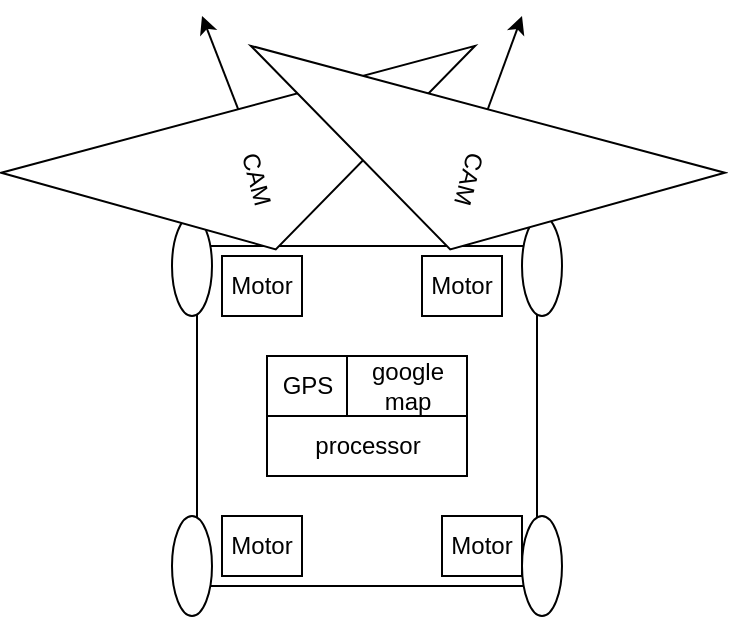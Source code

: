 <mxfile>
    <diagram id="GcnttdceZtBONtuD7_l8" name="Robot_Architecture">
        <mxGraphModel dx="1531" dy="487" grid="1" gridSize="10" guides="1" tooltips="1" connect="1" arrows="1" fold="1" page="1" pageScale="1" pageWidth="850" pageHeight="1100" math="0" shadow="0">
            <root>
                <mxCell id="0"/>
                <mxCell id="1" parent="0"/>
                <mxCell id="30" value="" style="whiteSpace=wrap;html=1;aspect=fixed;rounded=0;strokeColor=rgb(0, 0, 0);fontFamily=Helvetica;fontSize=12;fontColor=rgb(0, 0, 0);fillColor=rgb(255, 255, 255);" parent="1" vertex="1">
                    <mxGeometry x="-652.5" y="545" width="170" height="170" as="geometry"/>
                </mxCell>
                <mxCell id="32" value="" style="ellipse;whiteSpace=wrap;html=1;rounded=0;strokeColor=rgb(0, 0, 0);fontFamily=Helvetica;fontSize=12;fontColor=rgb(0, 0, 0);fillColor=rgb(255, 255, 255);rotation=-90;" parent="1" vertex="1">
                    <mxGeometry x="-505" y="545" width="50" height="20" as="geometry"/>
                </mxCell>
                <mxCell id="33" value="" style="ellipse;whiteSpace=wrap;html=1;rounded=0;strokeColor=rgb(0, 0, 0);fontFamily=Helvetica;fontSize=12;fontColor=rgb(0, 0, 0);fillColor=rgb(255, 255, 255);rotation=-90;" parent="1" vertex="1">
                    <mxGeometry x="-505" y="695" width="50" height="20" as="geometry"/>
                </mxCell>
                <mxCell id="34" value="" style="ellipse;whiteSpace=wrap;html=1;rounded=0;strokeColor=rgb(0, 0, 0);fontFamily=Helvetica;fontSize=12;fontColor=rgb(0, 0, 0);fillColor=rgb(255, 255, 255);rotation=-90;" parent="1" vertex="1">
                    <mxGeometry x="-680" y="695" width="50" height="20" as="geometry"/>
                </mxCell>
                <mxCell id="35" value="" style="ellipse;whiteSpace=wrap;html=1;rounded=0;strokeColor=rgb(0, 0, 0);fontFamily=Helvetica;fontSize=12;fontColor=rgb(0, 0, 0);fillColor=rgb(255, 255, 255);rotation=-90;" parent="1" vertex="1">
                    <mxGeometry x="-680" y="545" width="50" height="20" as="geometry"/>
                </mxCell>
                <mxCell id="t5e897vq1LeWbET_P8qy-188" style="edgeStyle=none;html=1;exitX=0;exitY=0.5;exitDx=0;exitDy=0;" parent="1" source="94" edge="1">
                    <mxGeometry relative="1" as="geometry">
                        <mxPoint x="-650" y="430.0" as="targetPoint"/>
                    </mxGeometry>
                </mxCell>
                <mxCell id="94" value="CAM" style="triangle;whiteSpace=wrap;html=1;rounded=0;strokeColor=rgb(0, 0, 0);fontFamily=Helvetica;fontSize=12;fontColor=rgb(0, 0, 0);fillColor=rgb(255, 255, 255);rotation=75;" parent="1" vertex="1">
                    <mxGeometry x="-658.75" y="389" width="72.5" height="245.31" as="geometry"/>
                </mxCell>
                <mxCell id="t5e897vq1LeWbET_P8qy-189" style="edgeStyle=none;html=1;exitX=0;exitY=0.5;exitDx=0;exitDy=0;" parent="1" source="28" edge="1">
                    <mxGeometry relative="1" as="geometry">
                        <mxPoint x="-490" y="430.0" as="targetPoint"/>
                    </mxGeometry>
                </mxCell>
                <mxCell id="28" value="CAM" style="triangle;whiteSpace=wrap;html=1;rounded=0;strokeColor=rgb(0, 0, 0);fontFamily=Helvetica;fontSize=12;fontColor=rgb(0, 0, 0);fillColor=rgb(255, 255, 255);rotation=105;" parent="1" vertex="1">
                    <mxGeometry x="-552.75" y="389" width="72.5" height="245.31" as="geometry"/>
                </mxCell>
                <mxCell id="t5e897vq1LeWbET_P8qy-181" value="GPS" style="rounded=0;whiteSpace=wrap;html=1;" parent="1" vertex="1">
                    <mxGeometry x="-617.5" y="600" width="40" height="30" as="geometry"/>
                </mxCell>
                <mxCell id="t5e897vq1LeWbET_P8qy-182" value="google map" style="rounded=0;whiteSpace=wrap;html=1;" parent="1" vertex="1">
                    <mxGeometry x="-577.5" y="600" width="60" height="30" as="geometry"/>
                </mxCell>
                <mxCell id="t5e897vq1LeWbET_P8qy-183" value="processor" style="rounded=0;whiteSpace=wrap;html=1;" parent="1" vertex="1">
                    <mxGeometry x="-617.5" y="630" width="100" height="30" as="geometry"/>
                </mxCell>
                <mxCell id="t5e897vq1LeWbET_P8qy-184" value="Motor" style="rounded=0;whiteSpace=wrap;html=1;" parent="1" vertex="1">
                    <mxGeometry x="-640" y="550" width="40" height="30" as="geometry"/>
                </mxCell>
                <mxCell id="t5e897vq1LeWbET_P8qy-185" value="Motor" style="rounded=0;whiteSpace=wrap;html=1;" parent="1" vertex="1">
                    <mxGeometry x="-540" y="550" width="40" height="30" as="geometry"/>
                </mxCell>
                <mxCell id="t5e897vq1LeWbET_P8qy-186" value="Motor" style="rounded=0;whiteSpace=wrap;html=1;" parent="1" vertex="1">
                    <mxGeometry x="-530" y="680" width="40" height="30" as="geometry"/>
                </mxCell>
                <mxCell id="t5e897vq1LeWbET_P8qy-187" value="Motor" style="rounded=0;whiteSpace=wrap;html=1;" parent="1" vertex="1">
                    <mxGeometry x="-640" y="680" width="40" height="30" as="geometry"/>
                </mxCell>
            </root>
        </mxGraphModel>
    </diagram>
    <diagram id="ns_G3y_VGr6E6YVyW7qt" name="Model_Architecture">
        <mxGraphModel dx="1531" dy="1587" grid="1" gridSize="10" guides="1" tooltips="1" connect="1" arrows="1" fold="1" page="1" pageScale="1" pageWidth="850" pageHeight="1100" math="0" shadow="0">
            <root>
                <mxCell id="0"/>
                <mxCell id="1" parent="0"/>
                <mxCell id="x9uyUGvjUb8i2pOHG1XZ-1" value="&lt;font style=&quot;font-size: 21px;&quot;&gt;Partie GPU&lt;/font&gt;" style="rounded=0;whiteSpace=wrap;html=1;dashed=1;dashPattern=12 12;fontFamily=Helvetica;fontSize=12;fillColor=#fad9d5;strokeColor=#ae4132;verticalAlign=bottom;" parent="1" vertex="1">
                    <mxGeometry x="20" y="-520" width="700" height="340" as="geometry"/>
                </mxCell>
                <mxCell id="x9uyUGvjUb8i2pOHG1XZ-2" value="" style="rounded=0;whiteSpace=wrap;html=1;fillColor=#fff2cc;strokeColor=#d6b656;" parent="1" vertex="1">
                    <mxGeometry x="130" y="-510" width="150" height="320" as="geometry"/>
                </mxCell>
                <mxCell id="x9uyUGvjUb8i2pOHG1XZ-3" value="" style="rounded=0;whiteSpace=wrap;html=1;strokeColor=#36393d;fontFamily=Helvetica;fontSize=17;fillColor=#ffff88;fillStyle=auto;" parent="1" vertex="1">
                    <mxGeometry x="150" y="-338.75" width="110" height="103.75" as="geometry"/>
                </mxCell>
                <mxCell id="x9uyUGvjUb8i2pOHG1XZ-4" value="" style="edgeStyle=none;html=1;entryX=0;entryY=0.5;entryDx=0;entryDy=0;" parent="1" source="x9uyUGvjUb8i2pOHG1XZ-5" target="x9uyUGvjUb8i2pOHG1XZ-11" edge="1">
                    <mxGeometry relative="1" as="geometry"/>
                </mxCell>
                <mxCell id="x9uyUGvjUb8i2pOHG1XZ-5" value="CAM 1" style="rounded=0;whiteSpace=wrap;html=1;fillColor=#fad7ac;strokeColor=#b46504;" parent="1" vertex="1">
                    <mxGeometry x="-60" y="-458.75" width="60" height="30" as="geometry"/>
                </mxCell>
                <mxCell id="x9uyUGvjUb8i2pOHG1XZ-6" value="" style="edgeStyle=none;html=1;entryX=0;entryY=0.5;entryDx=0;entryDy=0;" parent="1" source="x9uyUGvjUb8i2pOHG1XZ-7" target="x9uyUGvjUb8i2pOHG1XZ-9" edge="1">
                    <mxGeometry relative="1" as="geometry"/>
                </mxCell>
                <mxCell id="x9uyUGvjUb8i2pOHG1XZ-7" value="CAM 2" style="rounded=0;whiteSpace=wrap;html=1;fillColor=#fad7ac;strokeColor=#b46504;" parent="1" vertex="1">
                    <mxGeometry x="-60" y="-303.75" width="60" height="30" as="geometry"/>
                </mxCell>
                <mxCell id="x9uyUGvjUb8i2pOHG1XZ-8" style="edgeStyle=none;html=1;fontFamily=Helvetica;fontSize=12;fontColor=rgb(0, 0, 0);exitX=1;exitY=0.5;exitDx=0;exitDy=0;entryX=0;entryY=0.5;entryDx=0;entryDy=0;" parent="1" source="x9uyUGvjUb8i2pOHG1XZ-9" target="x9uyUGvjUb8i2pOHG1XZ-19" edge="1">
                    <mxGeometry relative="1" as="geometry">
                        <mxPoint x="130" y="-290" as="targetPoint"/>
                    </mxGeometry>
                </mxCell>
                <mxCell id="x9uyUGvjUb8i2pOHG1XZ-9" value="CAM processing" style="rounded=0;whiteSpace=wrap;html=1;fillColor=#fad9d5;strokeColor=#ae4132;" parent="1" vertex="1">
                    <mxGeometry x="35" y="-303.75" width="70" height="30" as="geometry"/>
                </mxCell>
                <mxCell id="x9uyUGvjUb8i2pOHG1XZ-10" style="edgeStyle=none;html=1;entryX=0;entryY=0.5;entryDx=0;entryDy=0;fontFamily=Helvetica;fontSize=12;fontColor=rgb(0, 0, 0);exitX=1;exitY=0.5;exitDx=0;exitDy=0;" parent="1" source="x9uyUGvjUb8i2pOHG1XZ-11" target="x9uyUGvjUb8i2pOHG1XZ-24" edge="1">
                    <mxGeometry relative="1" as="geometry">
                        <mxPoint x="130" y="-442.5" as="targetPoint"/>
                    </mxGeometry>
                </mxCell>
                <mxCell id="x9uyUGvjUb8i2pOHG1XZ-11" value="CAM processing" style="rounded=0;whiteSpace=wrap;html=1;fillColor=#fad9d5;strokeColor=#ae4132;" parent="1" vertex="1">
                    <mxGeometry x="35" y="-458.75" width="70" height="30" as="geometry"/>
                </mxCell>
                <mxCell id="x9uyUGvjUb8i2pOHG1XZ-12" style="edgeStyle=orthogonalEdgeStyle;html=1;entryX=0;entryY=0.5;entryDx=0;entryDy=0;" parent="1" source="x9uyUGvjUb8i2pOHG1XZ-13" target="x9uyUGvjUb8i2pOHG1XZ-41" edge="1">
                    <mxGeometry relative="1" as="geometry"/>
                </mxCell>
                <mxCell id="x9uyUGvjUb8i2pOHG1XZ-13" value="&lt;font style=&quot;font-size: 17px;&quot;&gt;Transformer&lt;br&gt;Vision&lt;br&gt;&lt;/font&gt;" style="rounded=0;whiteSpace=wrap;html=1;fillColor=#cdeb8b;strokeColor=#36393d;verticalAlign=top;" parent="1" vertex="1">
                    <mxGeometry x="310" y="-490" width="160" height="250" as="geometry"/>
                </mxCell>
                <mxCell id="x9uyUGvjUb8i2pOHG1XZ-14" value="&lt;font style=&quot;font-size: 17px;&quot;&gt;Controler&lt;/font&gt;" style="rounded=0;whiteSpace=wrap;html=1;fillColor=#cce5ff;strokeColor=#36393d;verticalAlign=top;" parent="1" vertex="1">
                    <mxGeometry x="810" y="-675" width="100" height="250" as="geometry"/>
                </mxCell>
                <mxCell id="x9uyUGvjUb8i2pOHG1XZ-15" value="&lt;font style=&quot;font-size: 17px;&quot;&gt;PID&lt;/font&gt;" style="rounded=0;whiteSpace=wrap;html=1;fillColor=#cce5ff;strokeColor=#36393d;" parent="1" vertex="1">
                    <mxGeometry x="810" y="-468.13" width="100" height="43.13" as="geometry"/>
                </mxCell>
                <mxCell id="x9uyUGvjUb8i2pOHG1XZ-16" value="&lt;font style=&quot;font-size: 17px;&quot;&gt;Speed protection&lt;/font&gt;" style="rounded=0;whiteSpace=wrap;html=1;fillColor=#cce5ff;strokeColor=#36393d;" parent="1" vertex="1">
                    <mxGeometry x="810" y="-513.13" width="100" height="45" as="geometry"/>
                </mxCell>
                <mxCell id="x9uyUGvjUb8i2pOHG1XZ-17" value="Classifier" style="rounded=0;whiteSpace=wrap;html=1;strokeColor=#36393d;fontFamily=Helvetica;fontSize=17;fillColor=#ffff88;fillStyle=auto;" parent="1" vertex="1">
                    <mxGeometry x="150" y="-272.5" width="110" height="37.5" as="geometry"/>
                </mxCell>
                <mxCell id="x9uyUGvjUb8i2pOHG1XZ-18" style="edgeStyle=orthogonalEdgeStyle;html=1;exitX=1;exitY=0.5;exitDx=0;exitDy=0;entryX=0;entryY=0.75;entryDx=0;entryDy=0;" parent="1" source="x9uyUGvjUb8i2pOHG1XZ-19" target="x9uyUGvjUb8i2pOHG1XZ-13" edge="1">
                    <mxGeometry relative="1" as="geometry"/>
                </mxCell>
                <mxCell id="x9uyUGvjUb8i2pOHG1XZ-19" value="Depth map" style="rounded=0;whiteSpace=wrap;html=1;strokeColor=#36393d;fontFamily=Helvetica;fontSize=17;fillColor=#ffff88;fillStyle=auto;" parent="1" vertex="1">
                    <mxGeometry x="150" y="-307.5" width="110" height="37.5" as="geometry"/>
                </mxCell>
                <mxCell id="x9uyUGvjUb8i2pOHG1XZ-20" value="segmentation" style="rounded=0;whiteSpace=wrap;html=1;strokeColor=#36393d;fontFamily=Helvetica;fontSize=17;fillColor=#ffff88;fillStyle=auto;" parent="1" vertex="1">
                    <mxGeometry x="150" y="-345" width="110" height="37.5" as="geometry"/>
                </mxCell>
                <mxCell id="x9uyUGvjUb8i2pOHG1XZ-21" value="" style="rounded=0;whiteSpace=wrap;html=1;strokeColor=#36393d;fontFamily=Helvetica;fontSize=17;fillColor=#ffff88;fillStyle=auto;" parent="1" vertex="1">
                    <mxGeometry x="150" y="-493.75" width="110" height="103.75" as="geometry"/>
                </mxCell>
                <mxCell id="x9uyUGvjUb8i2pOHG1XZ-22" value="Classifier" style="rounded=0;whiteSpace=wrap;html=1;strokeColor=#36393d;fontFamily=Helvetica;fontSize=17;fillColor=#ffff88;fillStyle=auto;" parent="1" vertex="1">
                    <mxGeometry x="150" y="-427.5" width="110" height="37.5" as="geometry"/>
                </mxCell>
                <mxCell id="x9uyUGvjUb8i2pOHG1XZ-23" style="edgeStyle=orthogonalEdgeStyle;html=1;exitX=1;exitY=0.5;exitDx=0;exitDy=0;entryX=0;entryY=0.25;entryDx=0;entryDy=0;" parent="1" source="x9uyUGvjUb8i2pOHG1XZ-24" target="x9uyUGvjUb8i2pOHG1XZ-13" edge="1">
                    <mxGeometry relative="1" as="geometry"/>
                </mxCell>
                <mxCell id="x9uyUGvjUb8i2pOHG1XZ-24" value="Depth map" style="rounded=0;whiteSpace=wrap;html=1;strokeColor=#36393d;fontFamily=Helvetica;fontSize=17;fillColor=#ffff88;fillStyle=auto;" parent="1" vertex="1">
                    <mxGeometry x="150" y="-462.5" width="110" height="37.5" as="geometry"/>
                </mxCell>
                <mxCell id="x9uyUGvjUb8i2pOHG1XZ-25" value="segmentation" style="rounded=0;whiteSpace=wrap;html=1;strokeColor=#36393d;fontFamily=Helvetica;fontSize=17;fillColor=#ffff88;fillStyle=auto;" parent="1" vertex="1">
                    <mxGeometry x="150" y="-500" width="110" height="37.5" as="geometry"/>
                </mxCell>
                <mxCell id="x9uyUGvjUb8i2pOHG1XZ-26" style="edgeStyle=orthogonalEdgeStyle;html=1;entryX=0;entryY=0.5;entryDx=0;entryDy=0;" parent="1" source="x9uyUGvjUb8i2pOHG1XZ-41" target="x9uyUGvjUb8i2pOHG1XZ-14" edge="1">
                    <mxGeometry relative="1" as="geometry"/>
                </mxCell>
                <mxCell id="x9uyUGvjUb8i2pOHG1XZ-27" value="" style="edgeStyle=orthogonalEdgeStyle;html=1;" parent="1" source="x9uyUGvjUb8i2pOHG1XZ-28" target="x9uyUGvjUb8i2pOHG1XZ-31" edge="1">
                    <mxGeometry relative="1" as="geometry"/>
                </mxCell>
                <mxCell id="x9uyUGvjUb8i2pOHG1XZ-28" value="GPS" style="rounded=0;whiteSpace=wrap;html=1;fillColor=#fad7ac;strokeColor=#b46504;" parent="1" vertex="1">
                    <mxGeometry x="230" y="-680.13" width="70" height="45" as="geometry"/>
                </mxCell>
                <mxCell id="x9uyUGvjUb8i2pOHG1XZ-29" style="edgeStyle=orthogonalEdgeStyle;html=1;" parent="1" source="x9uyUGvjUb8i2pOHG1XZ-31" edge="1">
                    <mxGeometry relative="1" as="geometry">
                        <mxPoint x="810" y="-610" as="targetPoint"/>
                        <Array as="points">
                            <mxPoint x="750" y="-660"/>
                            <mxPoint x="750" y="-610"/>
                        </Array>
                    </mxGeometry>
                </mxCell>
                <mxCell id="x9uyUGvjUb8i2pOHG1XZ-30" style="edgeStyle=orthogonalEdgeStyle;html=1;entryX=0.25;entryY=0;entryDx=0;entryDy=0;" parent="1" source="x9uyUGvjUb8i2pOHG1XZ-31" target="x9uyUGvjUb8i2pOHG1XZ-41" edge="1">
                    <mxGeometry relative="1" as="geometry">
                        <mxPoint x="580" y="-600" as="targetPoint"/>
                        <Array as="points">
                            <mxPoint x="570" y="-660"/>
                        </Array>
                    </mxGeometry>
                </mxCell>
                <mxCell id="x9uyUGvjUb8i2pOHG1XZ-31" value="&lt;font style=&quot;font-size: 17px;&quot;&gt;processing GPS&lt;/font&gt;" style="rounded=0;whiteSpace=wrap;html=1;fillColor=#cce5ff;strokeColor=#36393d;" parent="1" vertex="1">
                    <mxGeometry x="325" y="-680.13" width="100" height="45" as="geometry"/>
                </mxCell>
                <mxCell id="x9uyUGvjUb8i2pOHG1XZ-32" value="" style="edgeStyle=orthogonalEdgeStyle;html=1;" parent="1" source="x9uyUGvjUb8i2pOHG1XZ-33" target="x9uyUGvjUb8i2pOHG1XZ-36" edge="1">
                    <mxGeometry relative="1" as="geometry"/>
                </mxCell>
                <mxCell id="x9uyUGvjUb8i2pOHG1XZ-33" value="Google map" style="rounded=0;whiteSpace=wrap;html=1;fillColor=#fad7ac;strokeColor=#b46504;" parent="1" vertex="1">
                    <mxGeometry x="230" y="-613" width="70" height="45" as="geometry"/>
                </mxCell>
                <mxCell id="x9uyUGvjUb8i2pOHG1XZ-34" style="edgeStyle=orthogonalEdgeStyle;html=1;exitX=1;exitY=0.5;exitDx=0;exitDy=0;entryX=-0.003;entryY=0.398;entryDx=0;entryDy=0;entryPerimeter=0;" parent="1" source="x9uyUGvjUb8i2pOHG1XZ-36" target="x9uyUGvjUb8i2pOHG1XZ-14" edge="1">
                    <mxGeometry relative="1" as="geometry">
                        <Array as="points">
                            <mxPoint x="425" y="-590"/>
                            <mxPoint x="750" y="-590"/>
                            <mxPoint x="750" y="-576"/>
                        </Array>
                    </mxGeometry>
                </mxCell>
                <mxCell id="x9uyUGvjUb8i2pOHG1XZ-35" style="edgeStyle=orthogonalEdgeStyle;html=1;exitX=1;exitY=0.5;exitDx=0;exitDy=0;entryX=0.75;entryY=0;entryDx=0;entryDy=0;" parent="1" source="x9uyUGvjUb8i2pOHG1XZ-36" target="x9uyUGvjUb8i2pOHG1XZ-41" edge="1">
                    <mxGeometry relative="1" as="geometry">
                        <Array as="points">
                            <mxPoint x="650" y="-591"/>
                        </Array>
                    </mxGeometry>
                </mxCell>
                <mxCell id="x9uyUGvjUb8i2pOHG1XZ-36" value="&lt;span style=&quot;font-size: 17px;&quot;&gt;processing&amp;nbsp;&lt;br&gt;waypoints&lt;br&gt;&lt;/span&gt;" style="rounded=0;whiteSpace=wrap;html=1;fillColor=#cce5ff;strokeColor=#36393d;" parent="1" vertex="1">
                    <mxGeometry x="325" y="-613" width="100" height="45" as="geometry"/>
                </mxCell>
                <mxCell id="x9uyUGvjUb8i2pOHG1XZ-37" value="&lt;font style=&quot;font-size: 17px;&quot;&gt;waypoints manager&lt;/font&gt;" style="rounded=0;whiteSpace=wrap;html=1;fillColor=#cce5ff;strokeColor=#36393d;" parent="1" vertex="1">
                    <mxGeometry x="810" y="-558.13" width="100" height="45" as="geometry"/>
                </mxCell>
                <mxCell id="x9uyUGvjUb8i2pOHG1XZ-38" value="&lt;font style=&quot;font-size: 17px;&quot;&gt;sensor manager&lt;/font&gt;" style="rounded=0;whiteSpace=wrap;html=1;fillColor=#cce5ff;strokeColor=#36393d;" parent="1" vertex="1">
                    <mxGeometry x="810" y="-603.13" width="100" height="45" as="geometry"/>
                </mxCell>
                <mxCell id="x9uyUGvjUb8i2pOHG1XZ-39" value="modèle pré entraîner &lt;br&gt;ou bien CNN" style="text;html=1;align=center;verticalAlign=middle;resizable=0;points=[];autosize=1;strokeColor=none;fillColor=none;" parent="1" vertex="1">
                    <mxGeometry x="140" y="-230" width="130" height="40" as="geometry"/>
                </mxCell>
                <mxCell id="x9uyUGvjUb8i2pOHG1XZ-40" value="" style="group" parent="1" vertex="1" connectable="0">
                    <mxGeometry x="530" y="-490" width="160" height="250" as="geometry"/>
                </mxCell>
                <mxCell id="x9uyUGvjUb8i2pOHG1XZ-41" value="&lt;font style=&quot;font-size: 17px;&quot;&gt;Transformer&lt;br&gt;motion&lt;br&gt;&lt;/font&gt;" style="rounded=0;whiteSpace=wrap;html=1;fillColor=#CDEB8B;strokeColor=#36393d;verticalAlign=top;" parent="x9uyUGvjUb8i2pOHG1XZ-40" vertex="1">
                    <mxGeometry width="160" height="250" as="geometry"/>
                </mxCell>
                <mxCell id="x9uyUGvjUb8i2pOHG1XZ-42" value="&lt;font style=&quot;font-size: 17px;&quot;&gt;waypoints&lt;br&gt;projection&lt;br&gt;&lt;/font&gt;" style="rounded=0;whiteSpace=wrap;html=1;fillColor=#CDEB8B;strokeColor=#36393d;" parent="x9uyUGvjUb8i2pOHG1XZ-40" vertex="1">
                    <mxGeometry x="60" y="70" width="100" height="45" as="geometry"/>
                </mxCell>
                <mxCell id="x9uyUGvjUb8i2pOHG1XZ-43" value="&lt;font style=&quot;font-size: 17px;&quot;&gt;trajectory prediction&lt;/font&gt;" style="rounded=0;whiteSpace=wrap;html=1;fillColor=#CDEB8B;strokeColor=#000000;" parent="x9uyUGvjUb8i2pOHG1XZ-40" vertex="1">
                    <mxGeometry x="60" y="115" width="100" height="45" as="geometry"/>
                </mxCell>
                <mxCell id="x9uyUGvjUb8i2pOHG1XZ-44" value="&lt;font style=&quot;font-size: 17px;&quot;&gt;Warning prediction&lt;/font&gt;" style="rounded=0;whiteSpace=wrap;html=1;fillColor=#CDEB8B;strokeColor=#000000;" parent="x9uyUGvjUb8i2pOHG1XZ-40" vertex="1">
                    <mxGeometry x="60" y="160" width="100" height="45" as="geometry"/>
                </mxCell>
                <mxCell id="x9uyUGvjUb8i2pOHG1XZ-45" value="&lt;span style=&quot;font-size: 17px;&quot;&gt;motor manager&lt;/span&gt;" style="rounded=0;whiteSpace=wrap;html=1;fillColor=#CDEB8B;strokeColor=#000000;" parent="x9uyUGvjUb8i2pOHG1XZ-40" vertex="1">
                    <mxGeometry x="60" y="205" width="100" height="45" as="geometry"/>
                </mxCell>
            </root>
        </mxGraphModel>
    </diagram>
    <diagram id="KaWXyFydNr8YmYXZt74x" name="Test_Model">
        <mxGraphModel dx="1567" dy="1613" grid="1" gridSize="10" guides="1" tooltips="1" connect="1" arrows="1" fold="1" page="1" pageScale="1" pageWidth="850" pageHeight="1100" math="0" shadow="0">
            <root>
                <mxCell id="0"/>
                <mxCell id="1" parent="0"/>
                <mxCell id="BjObMWMa2jBqmc5UA8cn-8" value="" style="group" parent="1" vertex="1" connectable="0">
                    <mxGeometry x="30" y="-120" width="280" height="240" as="geometry"/>
                </mxCell>
                <mxCell id="BjObMWMa2jBqmc5UA8cn-1" value="" style="rounded=0;whiteSpace=wrap;html=1;fillColor=#fff2cc;strokeColor=#d6b656;verticalAlign=top;labelPosition=center;verticalLabelPosition=middle;align=center;labelBackgroundColor=none;labelBorderColor=default;" parent="BjObMWMa2jBqmc5UA8cn-8" vertex="1">
                    <mxGeometry width="280" height="240" as="geometry"/>
                </mxCell>
                <mxCell id="BjObMWMa2jBqmc5UA8cn-2" value="semantic segmentation" style="rounded=0;whiteSpace=wrap;html=1;strokeColor=#36393d;fontFamily=Helvetica;fontSize=17;fillColor=#ffff88;fillStyle=auto;" parent="BjObMWMa2jBqmc5UA8cn-8" vertex="1">
                    <mxGeometry x="100" y="30" width="170" height="40" as="geometry"/>
                </mxCell>
                <mxCell id="BjObMWMa2jBqmc5UA8cn-3" value="Light Traffic (LT)" style="rounded=0;whiteSpace=wrap;html=1;strokeColor=#36393d;fontFamily=Helvetica;fontSize=17;fillColor=#ffff88;fillStyle=auto;" parent="BjObMWMa2jBqmc5UA8cn-8" vertex="1">
                    <mxGeometry x="100" y="70" width="170" height="40" as="geometry"/>
                </mxCell>
                <mxCell id="BjObMWMa2jBqmc5UA8cn-4" value="Lane Following (LF)" style="rounded=0;whiteSpace=wrap;html=1;strokeColor=#36393d;fontFamily=Helvetica;fontSize=17;fillColor=#ffff88;fillStyle=auto;" parent="BjObMWMa2jBqmc5UA8cn-8" vertex="1">
                    <mxGeometry x="100" y="110" width="170" height="40" as="geometry"/>
                </mxCell>
                <mxCell id="BjObMWMa2jBqmc5UA8cn-5" value="BackBone" style="rounded=0;whiteSpace=wrap;html=1;strokeColor=#36393d;fontFamily=Helvetica;fontSize=17;fillColor=#ffff88;fillStyle=auto;" parent="BjObMWMa2jBqmc5UA8cn-8" vertex="1">
                    <mxGeometry x="10" y="30" width="90" height="160" as="geometry"/>
                </mxCell>
                <mxCell id="BjObMWMa2jBqmc5UA8cn-6" value="Depth Map (DM)" style="rounded=0;whiteSpace=wrap;html=1;strokeColor=#36393d;fontFamily=Helvetica;fontSize=17;fillColor=#ffff88;fillStyle=auto;" parent="BjObMWMa2jBqmc5UA8cn-8" vertex="1">
                    <mxGeometry x="100" y="150" width="170" height="40" as="geometry"/>
                </mxCell>
                <mxCell id="BjObMWMa2jBqmc5UA8cn-12" value="" style="edgeStyle=none;html=1;entryX=0;entryY=0.5;entryDx=0;entryDy=0;" parent="1" source="BjObMWMa2jBqmc5UA8cn-9" target="BjObMWMa2jBqmc5UA8cn-1" edge="1">
                    <mxGeometry relative="1" as="geometry"/>
                </mxCell>
                <mxCell id="BjObMWMa2jBqmc5UA8cn-9" value="CAM 1" style="rounded=0;whiteSpace=wrap;html=1;fillColor=#fad7ac;strokeColor=#b46504;" parent="1" vertex="1">
                    <mxGeometry x="-60" y="-15" width="60" height="30" as="geometry"/>
                </mxCell>
                <mxCell id="BjObMWMa2jBqmc5UA8cn-23" style="edgeStyle=none;html=1;entryX=0;entryY=0.5;entryDx=0;entryDy=0;" parent="1" source="BjObMWMa2jBqmc5UA8cn-10" target="BjObMWMa2jBqmc5UA8cn-14" edge="1">
                    <mxGeometry relative="1" as="geometry"/>
                </mxCell>
                <mxCell id="BjObMWMa2jBqmc5UA8cn-10" value="CAM 2" style="rounded=0;whiteSpace=wrap;html=1;fillColor=#fad7ac;strokeColor=#b46504;" parent="1" vertex="1">
                    <mxGeometry x="-60" y="245" width="60" height="30" as="geometry"/>
                </mxCell>
                <mxCell id="BjObMWMa2jBqmc5UA8cn-13" value="" style="group" parent="1" vertex="1" connectable="0">
                    <mxGeometry x="30" y="140" width="280" height="240" as="geometry"/>
                </mxCell>
                <mxCell id="BjObMWMa2jBqmc5UA8cn-14" value="" style="rounded=0;whiteSpace=wrap;html=1;fillColor=#fff2cc;strokeColor=#d6b656;verticalAlign=top;labelPosition=center;verticalLabelPosition=middle;align=center;labelBackgroundColor=none;labelBorderColor=default;" parent="BjObMWMa2jBqmc5UA8cn-13" vertex="1">
                    <mxGeometry width="280" height="240" as="geometry"/>
                </mxCell>
                <mxCell id="BjObMWMa2jBqmc5UA8cn-15" value="semantic segmentation" style="rounded=0;whiteSpace=wrap;html=1;strokeColor=#36393d;fontFamily=Helvetica;fontSize=17;fillColor=#ffff88;fillStyle=auto;" parent="BjObMWMa2jBqmc5UA8cn-13" vertex="1">
                    <mxGeometry x="100" y="30" width="170" height="40" as="geometry"/>
                </mxCell>
                <mxCell id="BjObMWMa2jBqmc5UA8cn-16" value="Light Traffic (LT)" style="rounded=0;whiteSpace=wrap;html=1;strokeColor=#36393d;fontFamily=Helvetica;fontSize=17;fillColor=#ffff88;fillStyle=auto;" parent="BjObMWMa2jBqmc5UA8cn-13" vertex="1">
                    <mxGeometry x="100" y="70" width="170" height="40" as="geometry"/>
                </mxCell>
                <mxCell id="BjObMWMa2jBqmc5UA8cn-17" value="Lane Following (LF)" style="rounded=0;whiteSpace=wrap;html=1;strokeColor=#36393d;fontFamily=Helvetica;fontSize=17;fillColor=#ffff88;fillStyle=auto;" parent="BjObMWMa2jBqmc5UA8cn-13" vertex="1">
                    <mxGeometry x="100" y="110" width="170" height="40" as="geometry"/>
                </mxCell>
                <mxCell id="BjObMWMa2jBqmc5UA8cn-18" value="BackBone" style="rounded=0;whiteSpace=wrap;html=1;strokeColor=#36393d;fontFamily=Helvetica;fontSize=17;fillColor=#ffff88;fillStyle=auto;" parent="BjObMWMa2jBqmc5UA8cn-13" vertex="1">
                    <mxGeometry x="10" y="30" width="90" height="160" as="geometry"/>
                </mxCell>
                <mxCell id="BjObMWMa2jBqmc5UA8cn-19" value="Depth Map (DM)" style="rounded=0;whiteSpace=wrap;html=1;strokeColor=#36393d;fontFamily=Helvetica;fontSize=17;fillColor=#ffff88;fillStyle=auto;" parent="BjObMWMa2jBqmc5UA8cn-13" vertex="1">
                    <mxGeometry x="100" y="150" width="170" height="40" as="geometry"/>
                </mxCell>
                <mxCell id="BjObMWMa2jBqmc5UA8cn-26" style="edgeStyle=orthogonalEdgeStyle;html=1;" parent="1" source="BjObMWMa2jBqmc5UA8cn-14" target="BjObMWMa2jBqmc5UA8cn-24" edge="1">
                    <mxGeometry relative="1" as="geometry"/>
                </mxCell>
                <mxCell id="BjObMWMa2jBqmc5UA8cn-27" style="edgeStyle=orthogonalEdgeStyle;html=1;" parent="1" source="BjObMWMa2jBqmc5UA8cn-1" target="BjObMWMa2jBqmc5UA8cn-24" edge="1">
                    <mxGeometry relative="1" as="geometry"/>
                </mxCell>
                <mxCell id="yCmhx5LWNrxXfUOXqkNI-2" value="" style="group" vertex="1" connectable="0" parent="1">
                    <mxGeometry x="380" y="-70" width="270.58" height="450" as="geometry"/>
                </mxCell>
                <mxCell id="BjObMWMa2jBqmc5UA8cn-24" value="&lt;font style=&quot;font-size: 17px;&quot;&gt;BEV&lt;/font&gt;&lt;div&gt;&lt;font style=&quot;font-size: 17px;&quot;&gt;Transformer&lt;/font&gt;&lt;/div&gt;" style="rounded=0;whiteSpace=wrap;html=1;fillColor=#cdeb8b;strokeColor=#36393d;verticalAlign=top;align=center;horizontal=1;labelPosition=center;verticalLabelPosition=middle;" parent="yCmhx5LWNrxXfUOXqkNI-2" vertex="1">
                    <mxGeometry width="230" height="450" as="geometry"/>
                </mxCell>
                <mxCell id="5AXYrN-dyKt6_CP7AJjm-2" value="&lt;span style=&quot;font-size: 15px;&quot;&gt;BEV occupancy&lt;/span&gt;&lt;div&gt;&lt;span style=&quot;font-size: 15px;&quot;&gt;(&lt;/span&gt;&lt;span style=&quot;color: rgb(63, 63, 63); font-size: 15px; background-color: transparent;&quot;&gt;highter:&amp;nbsp;&lt;/span&gt;&lt;span style=&quot;font-size: 15px; background-color: transparent;&quot;&gt;0-20 cm)&amp;nbsp;&lt;/span&gt;&lt;/div&gt;" style="rounded=0;whiteSpace=wrap;html=1;fillColor=#fff2cc;strokeColor=#d6b656;verticalAlign=middle;labelPosition=center;verticalLabelPosition=middle;align=center;labelBackgroundColor=none;labelBorderColor=none;" parent="yCmhx5LWNrxXfUOXqkNI-2" vertex="1">
                    <mxGeometry y="70" width="135.29" height="65.3" as="geometry"/>
                </mxCell>
                <mxCell id="5AXYrN-dyKt6_CP7AJjm-8" value="&lt;span style=&quot;font-size: 15px;&quot;&gt;BEV traffic light&lt;br&gt;&lt;/span&gt;" style="rounded=0;whiteSpace=wrap;html=1;fillColor=#fff2cc;strokeColor=#d6b656;verticalAlign=middle;labelPosition=center;verticalLabelPosition=middle;align=center;labelBackgroundColor=none;labelBorderColor=none;" parent="yCmhx5LWNrxXfUOXqkNI-2" vertex="1">
                    <mxGeometry y="135.3" width="135.29" height="64.7" as="geometry"/>
                </mxCell>
                <mxCell id="yCmhx5LWNrxXfUOXqkNI-1" value="&lt;div&gt;&lt;span style=&quot;font-size: 15px;&quot;&gt;(Optional)&lt;/span&gt;&lt;/div&gt;&lt;span style=&quot;font-size: 15px;&quot;&gt;state traffic light panel&lt;br&gt;(stop, wait etc)&lt;/span&gt;" style="rounded=0;whiteSpace=wrap;html=1;fillColor=#fff2cc;strokeColor=#d6b656;verticalAlign=middle;labelPosition=center;verticalLabelPosition=middle;align=center;labelBackgroundColor=none;labelBorderColor=none;" vertex="1" parent="yCmhx5LWNrxXfUOXqkNI-2">
                    <mxGeometry y="200" width="230" height="82.95" as="geometry"/>
                </mxCell>
                <mxCell id="yCmhx5LWNrxXfUOXqkNI-17" value="&lt;div&gt;&lt;span style=&quot;font-size: 15px; background-color: transparent;&quot;&gt;Fusion&lt;br&gt;BEV 2D&lt;br&gt;traffic lights&amp;nbsp;&lt;/span&gt;&lt;/div&gt;" style="rounded=0;whiteSpace=wrap;html=1;fillColor=#fff2cc;strokeColor=#d6b656;verticalAlign=middle;labelPosition=center;verticalLabelPosition=middle;align=center;labelBackgroundColor=none;labelBorderColor=none;" vertex="1" parent="yCmhx5LWNrxXfUOXqkNI-2">
                    <mxGeometry x="135.29" y="70" width="94.71" height="130" as="geometry"/>
                </mxCell>
                <mxCell id="yCmhx5LWNrxXfUOXqkNI-8" value="&lt;span style=&quot;font-size: 17px;&quot;&gt;Waypoints&lt;/span&gt;&lt;div&gt;&lt;span style=&quot;font-size: 17px;&quot;&gt;prediction&lt;/span&gt;&lt;/div&gt;" style="rounded=0;whiteSpace=wrap;html=1;fillColor=#cce5ff;strokeColor=#36393d;verticalAlign=middle;" vertex="1" parent="1">
                    <mxGeometry x="660" width="130" height="61.55" as="geometry"/>
                </mxCell>
                <mxCell id="yCmhx5LWNrxXfUOXqkNI-9" style="edgeStyle=orthogonalEdgeStyle;html=1;entryX=0;entryY=0.5;entryDx=0;entryDy=0;strokeColor=none;" edge="1" parent="1" source="5AXYrN-dyKt6_CP7AJjm-2" target="yCmhx5LWNrxXfUOXqkNI-8">
                    <mxGeometry relative="1" as="geometry"/>
                </mxCell>
                <mxCell id="yCmhx5LWNrxXfUOXqkNI-11" value="&lt;span style=&quot;font-size: 17px;&quot;&gt;Traffic manager&lt;/span&gt;" style="rounded=0;whiteSpace=wrap;html=1;fillColor=#cce5ff;strokeColor=#36393d;verticalAlign=middle;" vertex="1" parent="1">
                    <mxGeometry x="660" y="61.55" width="130" height="68.45" as="geometry"/>
                </mxCell>
                <mxCell id="yCmhx5LWNrxXfUOXqkNI-13" value="&lt;span style=&quot;font-size: 17px;&quot;&gt;Control trajectory&lt;/span&gt;" style="rounded=0;whiteSpace=wrap;html=1;fillColor=#cce5ff;strokeColor=#36393d;verticalAlign=middle;" vertex="1" parent="1">
                    <mxGeometry x="790" width="130" height="130" as="geometry"/>
                </mxCell>
                <mxCell id="yCmhx5LWNrxXfUOXqkNI-20" style="edgeStyle=orthogonalEdgeStyle;html=1;exitX=1;exitY=0.5;exitDx=0;exitDy=0;entryX=0;entryY=0.5;entryDx=0;entryDy=0;" edge="1" parent="1" source="yCmhx5LWNrxXfUOXqkNI-17" target="yCmhx5LWNrxXfUOXqkNI-8">
                    <mxGeometry relative="1" as="geometry"/>
                </mxCell>
                <mxCell id="yCmhx5LWNrxXfUOXqkNI-21" style="edgeStyle=orthogonalEdgeStyle;html=1;exitX=1;exitY=0.5;exitDx=0;exitDy=0;entryX=0;entryY=0.5;entryDx=0;entryDy=0;" edge="1" parent="1" source="yCmhx5LWNrxXfUOXqkNI-17" target="yCmhx5LWNrxXfUOXqkNI-11">
                    <mxGeometry relative="1" as="geometry"/>
                </mxCell>
                <mxCell id="yCmhx5LWNrxXfUOXqkNI-23" style="edgeStyle=orthogonalEdgeStyle;html=1;entryX=0.5;entryY=0;entryDx=0;entryDy=0;exitX=1;exitY=0.5;exitDx=0;exitDy=0;" edge="1" parent="1" source="yCmhx5LWNrxXfUOXqkNI-22" target="yCmhx5LWNrxXfUOXqkNI-8">
                    <mxGeometry relative="1" as="geometry"/>
                </mxCell>
                <mxCell id="yCmhx5LWNrxXfUOXqkNI-22" value="Google Map 2D API" style="rounded=0;whiteSpace=wrap;html=1;fillColor=#fad7ac;strokeColor=#b46504;" vertex="1" parent="1">
                    <mxGeometry x="520" y="-140" width="80" height="50" as="geometry"/>
                </mxCell>
            </root>
        </mxGraphModel>
    </diagram>
    <diagram id="2fKaetIaqOP-L-ix0ZHV" name="Page-3">
        <mxGraphModel dx="2662" dy="1595" grid="1" gridSize="10" guides="1" tooltips="1" connect="1" arrows="1" fold="1" page="1" pageScale="1" pageWidth="850" pageHeight="1100" math="0" shadow="0">
            <root>
                <mxCell id="0"/>
                <mxCell id="1" parent="0"/>
                <mxCell id="q-9TsWOG9WebhcTh4NSf-1" value="&lt;font style=&quot;font-size: 21px;&quot;&gt;Partie GPU&lt;/font&gt;" style="rounded=0;whiteSpace=wrap;html=1;dashed=1;dashPattern=12 12;fontFamily=Helvetica;fontSize=12;fillColor=#fad9d5;strokeColor=#ae4132;verticalAlign=bottom;" parent="1" vertex="1">
                    <mxGeometry x="20" y="-520" width="700" height="340" as="geometry"/>
                </mxCell>
                <mxCell id="q-9TsWOG9WebhcTh4NSf-2" value="" style="rounded=0;whiteSpace=wrap;html=1;fillColor=#fff2cc;strokeColor=#d6b656;" parent="1" vertex="1">
                    <mxGeometry x="130" y="-510" width="150" height="320" as="geometry"/>
                </mxCell>
                <mxCell id="q-9TsWOG9WebhcTh4NSf-3" value="" style="rounded=0;whiteSpace=wrap;html=1;strokeColor=#36393d;fontFamily=Helvetica;fontSize=17;fillColor=#ffff88;fillStyle=auto;" parent="1" vertex="1">
                    <mxGeometry x="190" y="65" width="90" height="110" as="geometry"/>
                </mxCell>
                <mxCell id="q-9TsWOG9WebhcTh4NSf-4" value="" style="whiteSpace=wrap;html=1;aspect=fixed;rounded=0;strokeColor=rgb(0, 0, 0);fontFamily=Helvetica;fontSize=12;fontColor=rgb(0, 0, 0);fillColor=rgb(255, 255, 255);" parent="1" vertex="1">
                    <mxGeometry x="-652.5" y="545" width="170" height="170" as="geometry"/>
                </mxCell>
                <mxCell id="q-9TsWOG9WebhcTh4NSf-5" value="" style="ellipse;whiteSpace=wrap;html=1;rounded=0;strokeColor=rgb(0, 0, 0);fontFamily=Helvetica;fontSize=12;fontColor=rgb(0, 0, 0);fillColor=rgb(255, 255, 255);rotation=-90;" parent="1" vertex="1">
                    <mxGeometry x="-505" y="545" width="50" height="20" as="geometry"/>
                </mxCell>
                <mxCell id="q-9TsWOG9WebhcTh4NSf-6" value="" style="ellipse;whiteSpace=wrap;html=1;rounded=0;strokeColor=rgb(0, 0, 0);fontFamily=Helvetica;fontSize=12;fontColor=rgb(0, 0, 0);fillColor=rgb(255, 255, 255);rotation=-90;" parent="1" vertex="1">
                    <mxGeometry x="-505" y="695" width="50" height="20" as="geometry"/>
                </mxCell>
                <mxCell id="q-9TsWOG9WebhcTh4NSf-7" value="" style="ellipse;whiteSpace=wrap;html=1;rounded=0;strokeColor=rgb(0, 0, 0);fontFamily=Helvetica;fontSize=12;fontColor=rgb(0, 0, 0);fillColor=rgb(255, 255, 255);rotation=-90;" parent="1" vertex="1">
                    <mxGeometry x="-680" y="695" width="50" height="20" as="geometry"/>
                </mxCell>
                <mxCell id="q-9TsWOG9WebhcTh4NSf-8" value="" style="ellipse;whiteSpace=wrap;html=1;rounded=0;strokeColor=rgb(0, 0, 0);fontFamily=Helvetica;fontSize=12;fontColor=rgb(0, 0, 0);fillColor=rgb(255, 255, 255);rotation=-90;" parent="1" vertex="1">
                    <mxGeometry x="-680" y="545" width="50" height="20" as="geometry"/>
                </mxCell>
                <mxCell id="q-9TsWOG9WebhcTh4NSf-9" style="edgeStyle=orthogonalEdgeStyle;rounded=1;html=1;exitX=1;exitY=0.5;exitDx=0;exitDy=0;entryX=0;entryY=0.25;entryDx=0;entryDy=0;fontFamily=Helvetica;fontSize=17;fontColor=rgb(0, 0, 0);" parent="1" source="q-9TsWOG9WebhcTh4NSf-10" target="q-9TsWOG9WebhcTh4NSf-25" edge="1">
                    <mxGeometry relative="1" as="geometry">
                        <Array as="points">
                            <mxPoint x="320" y="90"/>
                            <mxPoint x="320" y="89"/>
                        </Array>
                    </mxGeometry>
                </mxCell>
                <mxCell id="q-9TsWOG9WebhcTh4NSf-10" value="2D-3D&lt;br&gt;CAM" style="rounded=0;whiteSpace=wrap;html=1;fillColor=#cdeb8b;strokeColor=#36393d;" parent="1" vertex="1">
                    <mxGeometry x="200" y="75" width="60" height="30" as="geometry"/>
                </mxCell>
                <mxCell id="q-9TsWOG9WebhcTh4NSf-11" value="" style="edgeStyle=none;html=1;entryX=0;entryY=0.5;entryDx=0;entryDy=0;" parent="1" source="q-9TsWOG9WebhcTh4NSf-12" target="q-9TsWOG9WebhcTh4NSf-22" edge="1">
                    <mxGeometry relative="1" as="geometry"/>
                </mxCell>
                <mxCell id="q-9TsWOG9WebhcTh4NSf-12" value="CAM 1" style="rounded=0;whiteSpace=wrap;html=1;fillColor=#fad7ac;strokeColor=#b46504;" parent="1" vertex="1">
                    <mxGeometry y="75" width="60" height="30" as="geometry"/>
                </mxCell>
                <mxCell id="q-9TsWOG9WebhcTh4NSf-13" value="" style="edgeStyle=none;html=1;entryX=0;entryY=0.5;entryDx=0;entryDy=0;" parent="1" source="q-9TsWOG9WebhcTh4NSf-14" target="q-9TsWOG9WebhcTh4NSf-19" edge="1">
                    <mxGeometry relative="1" as="geometry"/>
                </mxCell>
                <mxCell id="q-9TsWOG9WebhcTh4NSf-14" value="CAM 2" style="rounded=0;whiteSpace=wrap;html=1;fillColor=#fad7ac;strokeColor=#b46504;" parent="1" vertex="1">
                    <mxGeometry y="135" width="60" height="30" as="geometry"/>
                </mxCell>
                <mxCell id="q-9TsWOG9WebhcTh4NSf-15" style="edgeStyle=orthogonalEdgeStyle;html=1;entryX=0;entryY=0.75;entryDx=0;entryDy=0;fontFamily=Helvetica;fontSize=17;fontColor=rgb(0, 0, 0);rounded=1;exitX=1;exitY=0.5;exitDx=0;exitDy=0;" parent="1" source="q-9TsWOG9WebhcTh4NSf-16" target="q-9TsWOG9WebhcTh4NSf-25" edge="1">
                    <mxGeometry relative="1" as="geometry">
                        <Array as="points">
                            <mxPoint x="320" y="150"/>
                            <mxPoint x="320" y="156"/>
                            <mxPoint x="380" y="156"/>
                        </Array>
                    </mxGeometry>
                </mxCell>
                <mxCell id="q-9TsWOG9WebhcTh4NSf-16" value="2D-3D&lt;br&gt;CAM" style="rounded=0;whiteSpace=wrap;html=1;fillColor=#cdeb8b;strokeColor=#36393d;" parent="1" vertex="1">
                    <mxGeometry x="200" y="135" width="60" height="30" as="geometry"/>
                </mxCell>
                <mxCell id="q-9TsWOG9WebhcTh4NSf-17" style="edgeStyle=none;html=1;entryX=0;entryY=0.5;entryDx=0;entryDy=0;fontFamily=Helvetica;fontSize=12;fontColor=rgb(0, 0, 0);exitX=1;exitY=0.5;exitDx=0;exitDy=0;" parent="1" source="q-9TsWOG9WebhcTh4NSf-19" target="q-9TsWOG9WebhcTh4NSf-16" edge="1">
                    <mxGeometry relative="1" as="geometry"/>
                </mxCell>
                <mxCell id="q-9TsWOG9WebhcTh4NSf-18" style="edgeStyle=orthogonalEdgeStyle;rounded=1;html=1;exitX=1;exitY=0.5;exitDx=0;exitDy=0;entryX=0;entryY=0.75;entryDx=0;entryDy=0;fontFamily=Helvetica;fontSize=17;fontColor=rgb(0, 0, 0);" parent="1" source="q-9TsWOG9WebhcTh4NSf-19" target="q-9TsWOG9WebhcTh4NSf-25" edge="1">
                    <mxGeometry relative="1" as="geometry">
                        <Array as="points">
                            <mxPoint x="180" y="150"/>
                            <mxPoint x="180" y="185"/>
                            <mxPoint x="320" y="185"/>
                            <mxPoint x="320" y="156"/>
                        </Array>
                    </mxGeometry>
                </mxCell>
                <mxCell id="q-9TsWOG9WebhcTh4NSf-19" value="CAM processing" style="rounded=0;whiteSpace=wrap;html=1;fillColor=#fad9d5;strokeColor=#ae4132;" parent="1" vertex="1">
                    <mxGeometry x="95" y="135" width="70" height="30" as="geometry"/>
                </mxCell>
                <mxCell id="q-9TsWOG9WebhcTh4NSf-20" style="edgeStyle=none;html=1;entryX=0;entryY=0.5;entryDx=0;entryDy=0;fontFamily=Helvetica;fontSize=12;fontColor=rgb(0, 0, 0);exitX=1;exitY=0.5;exitDx=0;exitDy=0;" parent="1" source="q-9TsWOG9WebhcTh4NSf-22" target="q-9TsWOG9WebhcTh4NSf-10" edge="1">
                    <mxGeometry relative="1" as="geometry"/>
                </mxCell>
                <mxCell id="q-9TsWOG9WebhcTh4NSf-21" style="edgeStyle=orthogonalEdgeStyle;html=1;exitX=1;exitY=0.5;exitDx=0;exitDy=0;fontFamily=Helvetica;fontSize=17;fontColor=rgb(0, 0, 0);entryX=0;entryY=0.25;entryDx=0;entryDy=0;" parent="1" source="q-9TsWOG9WebhcTh4NSf-22" target="q-9TsWOG9WebhcTh4NSf-25" edge="1">
                    <mxGeometry relative="1" as="geometry">
                        <Array as="points">
                            <mxPoint x="180" y="90"/>
                            <mxPoint x="180" y="55"/>
                            <mxPoint x="320" y="55"/>
                            <mxPoint x="320" y="89"/>
                            <mxPoint x="400" y="89"/>
                        </Array>
                    </mxGeometry>
                </mxCell>
                <mxCell id="q-9TsWOG9WebhcTh4NSf-22" value="CAM processing" style="rounded=0;whiteSpace=wrap;html=1;fillColor=#fad9d5;strokeColor=#ae4132;" parent="1" vertex="1">
                    <mxGeometry x="95" y="75" width="70" height="30" as="geometry"/>
                </mxCell>
                <mxCell id="q-9TsWOG9WebhcTh4NSf-23" value="2D to 2.5D" style="text;html=1;align=center;verticalAlign=middle;resizable=0;points=[];autosize=1;strokeColor=none;fillColor=none;fontSize=12;fontFamily=Helvetica;fontColor=rgb(0, 0, 0);" parent="1" vertex="1">
                    <mxGeometry x="190" y="105" width="80" height="30" as="geometry"/>
                </mxCell>
                <mxCell id="q-9TsWOG9WebhcTh4NSf-24" style="edgeStyle=none;html=1;fontFamily=Helvetica;fontSize=17;fontColor=rgb(0, 0, 0);" parent="1" source="q-9TsWOG9WebhcTh4NSf-25" target="q-9TsWOG9WebhcTh4NSf-26" edge="1">
                    <mxGeometry relative="1" as="geometry"/>
                </mxCell>
                <mxCell id="q-9TsWOG9WebhcTh4NSf-25" value="&lt;font style=&quot;font-size: 17px;&quot;&gt;Transformer&lt;/font&gt;" style="rounded=0;whiteSpace=wrap;html=1;fillColor=#cdeb8b;strokeColor=#36393d;verticalAlign=top;" parent="1" vertex="1">
                    <mxGeometry x="400" y="55" width="100" height="135" as="geometry"/>
                </mxCell>
                <mxCell id="q-9TsWOG9WebhcTh4NSf-26" value="&lt;font style=&quot;font-size: 17px;&quot;&gt;Controler&lt;/font&gt;" style="rounded=0;whiteSpace=wrap;html=1;fillColor=#cce5ff;strokeColor=#36393d;verticalAlign=top;" parent="1" vertex="1">
                    <mxGeometry x="560" y="-10" width="100" height="260" as="geometry"/>
                </mxCell>
                <mxCell id="q-9TsWOG9WebhcTh4NSf-27" value="&lt;font style=&quot;font-size: 17px;&quot;&gt;PID&lt;/font&gt;" style="rounded=0;whiteSpace=wrap;html=1;fillColor=#cce5ff;strokeColor=#36393d;" parent="1" vertex="1">
                    <mxGeometry x="560" y="215" width="100" height="35" as="geometry"/>
                </mxCell>
                <mxCell id="q-9TsWOG9WebhcTh4NSf-28" value="&lt;font style=&quot;font-size: 17px;&quot;&gt;Speed protection&lt;/font&gt;" style="rounded=0;whiteSpace=wrap;html=1;fillColor=#cce5ff;strokeColor=#36393d;" parent="1" vertex="1">
                    <mxGeometry x="560" y="170" width="100" height="45" as="geometry"/>
                </mxCell>
                <mxCell id="q-9TsWOG9WebhcTh4NSf-29" value="Goal :&amp;nbsp;&lt;br&gt;&lt;span style=&quot;white-space: pre;&quot;&gt;&#x9;&lt;/span&gt;- Faire un petit robot autonome avec une trajectoire définie par GPS.&lt;br&gt;&lt;span style=&quot;white-space: pre;&quot;&gt;&#x9;&lt;/span&gt;- Effectuer le déplacement uniquement sur les passage et route piétons ou piste &lt;span style=&quot;white-space: pre;&quot;&gt;&#x9;&amp;nbsp;&lt;/span&gt;&amp;nbsp;cycliste.&lt;br&gt;&lt;br&gt;Contrainte :&amp;nbsp;&lt;br&gt;&lt;span style=&quot;white-space: pre;&quot;&gt;&#x9;&lt;/span&gt;- Faible puissance A déterminer&lt;br&gt;&lt;span style=&quot;white-space: pre;&quot;&gt;&#x9;&lt;/span&gt;- Suivie sur les passage pedestre, feux tricolores, passage piéton etc&lt;br&gt;&lt;span style=&quot;white-space: pre;&quot;&gt;&#x9;&lt;/span&gt;- Trajectoire faite par point GPS&lt;br&gt;&lt;br&gt;Equipements :&amp;nbsp;&lt;br&gt;&lt;span style=&quot;white-space: pre;&quot;&gt;&#x9;&lt;/span&gt;- 1 Carte SocGPU ou SocFPGA&lt;br&gt;&lt;span style=&quot;white-space: pre;&quot;&gt;&#x9;&lt;/span&gt;- GPS&lt;br&gt;&lt;span style=&quot;white-space: pre;&quot;&gt;&#x9;&lt;/span&gt;- Camera&amp;nbsp;&lt;br&gt;&lt;span style=&quot;white-space: pre;&quot;&gt;&#x9;&lt;/span&gt;- Radar&amp;nbsp;" style="rounded=0;whiteSpace=wrap;html=1;strokeColor=rgb(0, 0, 0);fontFamily=Helvetica;fontSize=17;fontColor=rgb(0, 0, 0);fillColor=rgb(255, 255, 255);labelPosition=center;verticalLabelPosition=middle;align=left;verticalAlign=top;textDirection=ltr;" parent="1" vertex="1">
                    <mxGeometry x="-870" y="-10" width="660" height="360" as="geometry"/>
                </mxCell>
                <mxCell id="q-9TsWOG9WebhcTh4NSf-30" style="edgeStyle=none;html=1;exitX=0;exitY=0.5;exitDx=0;exitDy=0;" parent="1" source="q-9TsWOG9WebhcTh4NSf-31" edge="1">
                    <mxGeometry relative="1" as="geometry">
                        <mxPoint x="-720" y="260" as="targetPoint"/>
                    </mxGeometry>
                </mxCell>
                <mxCell id="q-9TsWOG9WebhcTh4NSf-31" value="CAM" style="triangle;whiteSpace=wrap;html=1;rounded=0;strokeColor=rgb(0, 0, 0);fontFamily=Helvetica;fontSize=12;fontColor=rgb(0, 0, 0);fillColor=rgb(255, 255, 255);rotation=75;" parent="1" vertex="1">
                    <mxGeometry x="-680" y="390" width="72.5" height="245.31" as="geometry"/>
                </mxCell>
                <mxCell id="q-9TsWOG9WebhcTh4NSf-32" style="edgeStyle=none;html=1;exitX=0;exitY=0.5;exitDx=0;exitDy=0;" parent="1" source="q-9TsWOG9WebhcTh4NSf-33" edge="1">
                    <mxGeometry relative="1" as="geometry">
                        <mxPoint x="-420" y="270" as="targetPoint"/>
                    </mxGeometry>
                </mxCell>
                <mxCell id="q-9TsWOG9WebhcTh4NSf-33" value="CAM" style="triangle;whiteSpace=wrap;html=1;rounded=0;strokeColor=rgb(0, 0, 0);fontFamily=Helvetica;fontSize=12;fontColor=rgb(0, 0, 0);fillColor=rgb(255, 255, 255);rotation=105;" parent="1" vertex="1">
                    <mxGeometry x="-530" y="390" width="72.5" height="245.31" as="geometry"/>
                </mxCell>
                <mxCell id="q-9TsWOG9WebhcTh4NSf-34" value="CAM" style="triangle;whiteSpace=wrap;html=1;rounded=0;strokeColor=rgb(0, 0, 0);fontFamily=Helvetica;fontSize=12;fontColor=rgb(0, 0, 0);fillColor=rgb(255, 255, 255);rotation=-180;" parent="1" vertex="1">
                    <mxGeometry x="-482.5" y="507.35" width="72.5" height="245.31" as="geometry"/>
                </mxCell>
                <mxCell id="q-9TsWOG9WebhcTh4NSf-35" value="CAM" style="triangle;whiteSpace=wrap;html=1;rounded=0;strokeColor=rgb(0, 0, 0);fontFamily=Helvetica;fontSize=12;fontColor=rgb(0, 0, 0);fillColor=rgb(255, 255, 255);rotation=0;" parent="1" vertex="1">
                    <mxGeometry x="-725" y="507.35" width="72.5" height="245.31" as="geometry"/>
                </mxCell>
                <mxCell id="q-9TsWOG9WebhcTh4NSf-36" value="CAM" style="triangle;whiteSpace=wrap;html=1;rounded=0;strokeColor=rgb(0, 0, 0);fontFamily=Helvetica;fontSize=12;fontColor=rgb(0, 0, 0);fillColor=rgb(255, 255, 255);rotation=-75;" parent="1" vertex="1">
                    <mxGeometry x="-652.5" y="630" width="72.5" height="245.31" as="geometry"/>
                </mxCell>
                <mxCell id="q-9TsWOG9WebhcTh4NSf-37" value="CAM" style="triangle;whiteSpace=wrap;html=1;rounded=0;strokeColor=rgb(0, 0, 0);fontFamily=Helvetica;fontSize=12;fontColor=rgb(0, 0, 0);fillColor=rgb(255, 255, 255);rotation=-105;" parent="1" vertex="1">
                    <mxGeometry x="-555" y="630" width="72.5" height="245.31" as="geometry"/>
                </mxCell>
                <mxCell id="q-9TsWOG9WebhcTh4NSf-38" value="Simulation dans carla :&amp;nbsp;&lt;br&gt;&lt;span style=&quot;&quot;&gt;&#x9;&lt;/span&gt;&lt;span style=&quot;&quot;&gt;&#x9;&lt;/span&gt;- Simulation system GPS et IMU ok&lt;br&gt;&lt;span style=&quot;&quot;&gt;&#x9;&lt;/span&gt;&lt;span style=&quot;&quot;&gt;&#x9;&lt;/span&gt;- Simulation de google map avec des waypoints sur la map&lt;br&gt;&lt;span style=&quot;&quot;&gt;&#x9;&lt;/span&gt;- Simulation des camera ok&lt;br&gt;&lt;span style=&quot;&quot;&gt;&#x9;&lt;/span&gt;- passer que sur des trajectoire sur les passages&amp;nbsp;&lt;span style=&quot;background-color: initial;&quot;&gt;pédestre&lt;/span&gt;&lt;br&gt;&lt;span style=&quot;&quot;&gt;&#x9;&lt;/span&gt;- Détecton obstacle&amp;nbsp;&lt;br&gt;&lt;span style=&quot;&quot;&gt;&#x9;&lt;/span&gt;- Détection route endommagé&amp;nbsp;&lt;br&gt;&lt;br&gt;Simulation en premier manuelle de qlq heure de simulation à qlq jour.&lt;br&gt;&lt;span style=&quot;white-space: pre;&quot;&gt;&#x9;&lt;/span&gt;- sauvegarder les données.&lt;br&gt;Puis simulation superviser avec détetion d&#39;obstacle et dépassement.&lt;br&gt;&lt;span style=&quot;&quot;&gt;&#x9;&lt;/span&gt;" style="rounded=0;whiteSpace=wrap;html=1;strokeColor=rgb(0, 0, 0);fontFamily=Helvetica;fontSize=17;fontColor=rgb(0, 0, 0);fillColor=rgb(255, 255, 255);labelPosition=center;verticalLabelPosition=middle;align=left;verticalAlign=top;textDirection=ltr;" parent="1" vertex="1">
                    <mxGeometry x="-870" y="-305" width="660" height="270" as="geometry"/>
                </mxCell>
                <mxCell id="q-9TsWOG9WebhcTh4NSf-39" value="" style="rounded=0;whiteSpace=wrap;html=1;strokeColor=#36393d;fontFamily=Helvetica;fontSize=17;fillColor=#ffff88;fillStyle=auto;" parent="1" vertex="1">
                    <mxGeometry x="150" y="-338.75" width="110" height="103.75" as="geometry"/>
                </mxCell>
                <mxCell id="q-9TsWOG9WebhcTh4NSf-40" value="" style="edgeStyle=none;html=1;entryX=0;entryY=0.5;entryDx=0;entryDy=0;" parent="1" source="q-9TsWOG9WebhcTh4NSf-41" target="q-9TsWOG9WebhcTh4NSf-47" edge="1">
                    <mxGeometry relative="1" as="geometry"/>
                </mxCell>
                <mxCell id="q-9TsWOG9WebhcTh4NSf-41" value="CAM 1" style="rounded=0;whiteSpace=wrap;html=1;fillColor=#fad7ac;strokeColor=#b46504;" parent="1" vertex="1">
                    <mxGeometry x="-60" y="-458.75" width="60" height="30" as="geometry"/>
                </mxCell>
                <mxCell id="q-9TsWOG9WebhcTh4NSf-42" value="" style="edgeStyle=none;html=1;entryX=0;entryY=0.5;entryDx=0;entryDy=0;" parent="1" source="q-9TsWOG9WebhcTh4NSf-43" target="q-9TsWOG9WebhcTh4NSf-45" edge="1">
                    <mxGeometry relative="1" as="geometry"/>
                </mxCell>
                <mxCell id="q-9TsWOG9WebhcTh4NSf-43" value="CAM 2" style="rounded=0;whiteSpace=wrap;html=1;fillColor=#fad7ac;strokeColor=#b46504;" parent="1" vertex="1">
                    <mxGeometry x="-60" y="-303.75" width="60" height="30" as="geometry"/>
                </mxCell>
                <mxCell id="q-9TsWOG9WebhcTh4NSf-44" style="edgeStyle=none;html=1;fontFamily=Helvetica;fontSize=12;fontColor=rgb(0, 0, 0);exitX=1;exitY=0.5;exitDx=0;exitDy=0;entryX=0;entryY=0.5;entryDx=0;entryDy=0;" parent="1" source="q-9TsWOG9WebhcTh4NSf-45" target="q-9TsWOG9WebhcTh4NSf-55" edge="1">
                    <mxGeometry relative="1" as="geometry">
                        <mxPoint x="130" y="-290" as="targetPoint"/>
                    </mxGeometry>
                </mxCell>
                <mxCell id="q-9TsWOG9WebhcTh4NSf-45" value="CAM processing" style="rounded=0;whiteSpace=wrap;html=1;fillColor=#fad9d5;strokeColor=#ae4132;" parent="1" vertex="1">
                    <mxGeometry x="35" y="-303.75" width="70" height="30" as="geometry"/>
                </mxCell>
                <mxCell id="q-9TsWOG9WebhcTh4NSf-46" style="edgeStyle=none;html=1;entryX=0;entryY=0.5;entryDx=0;entryDy=0;fontFamily=Helvetica;fontSize=12;fontColor=rgb(0, 0, 0);exitX=1;exitY=0.5;exitDx=0;exitDy=0;" parent="1" source="q-9TsWOG9WebhcTh4NSf-47" target="q-9TsWOG9WebhcTh4NSf-60" edge="1">
                    <mxGeometry relative="1" as="geometry">
                        <mxPoint x="130" y="-442.5" as="targetPoint"/>
                    </mxGeometry>
                </mxCell>
                <mxCell id="q-9TsWOG9WebhcTh4NSf-47" value="CAM processing" style="rounded=0;whiteSpace=wrap;html=1;fillColor=#fad9d5;strokeColor=#ae4132;" parent="1" vertex="1">
                    <mxGeometry x="35" y="-458.75" width="70" height="30" as="geometry"/>
                </mxCell>
                <mxCell id="q-9TsWOG9WebhcTh4NSf-48" style="edgeStyle=orthogonalEdgeStyle;html=1;entryX=0;entryY=0.5;entryDx=0;entryDy=0;" parent="1" source="q-9TsWOG9WebhcTh4NSf-49" target="q-9TsWOG9WebhcTh4NSf-77" edge="1">
                    <mxGeometry relative="1" as="geometry"/>
                </mxCell>
                <mxCell id="q-9TsWOG9WebhcTh4NSf-49" value="&lt;font style=&quot;font-size: 17px;&quot;&gt;Transformer&lt;br&gt;Vision&lt;br&gt;&lt;/font&gt;" style="rounded=0;whiteSpace=wrap;html=1;fillColor=#cdeb8b;strokeColor=#36393d;verticalAlign=top;" parent="1" vertex="1">
                    <mxGeometry x="310" y="-490" width="160" height="250" as="geometry"/>
                </mxCell>
                <mxCell id="q-9TsWOG9WebhcTh4NSf-50" value="&lt;font style=&quot;font-size: 17px;&quot;&gt;Controler&lt;/font&gt;" style="rounded=0;whiteSpace=wrap;html=1;fillColor=#cce5ff;strokeColor=#36393d;verticalAlign=top;" parent="1" vertex="1">
                    <mxGeometry x="810" y="-675" width="100" height="250" as="geometry"/>
                </mxCell>
                <mxCell id="q-9TsWOG9WebhcTh4NSf-51" value="&lt;font style=&quot;font-size: 17px;&quot;&gt;PID&lt;/font&gt;" style="rounded=0;whiteSpace=wrap;html=1;fillColor=#cce5ff;strokeColor=#36393d;" parent="1" vertex="1">
                    <mxGeometry x="810" y="-468.13" width="100" height="43.13" as="geometry"/>
                </mxCell>
                <mxCell id="q-9TsWOG9WebhcTh4NSf-52" value="&lt;font style=&quot;font-size: 17px;&quot;&gt;Speed protection&lt;/font&gt;" style="rounded=0;whiteSpace=wrap;html=1;fillColor=#cce5ff;strokeColor=#36393d;" parent="1" vertex="1">
                    <mxGeometry x="810" y="-513.13" width="100" height="45" as="geometry"/>
                </mxCell>
                <mxCell id="q-9TsWOG9WebhcTh4NSf-53" value="Classifier" style="rounded=0;whiteSpace=wrap;html=1;strokeColor=#36393d;fontFamily=Helvetica;fontSize=17;fillColor=#ffff88;fillStyle=auto;" parent="1" vertex="1">
                    <mxGeometry x="150" y="-272.5" width="110" height="37.5" as="geometry"/>
                </mxCell>
                <mxCell id="q-9TsWOG9WebhcTh4NSf-54" style="edgeStyle=orthogonalEdgeStyle;html=1;exitX=1;exitY=0.5;exitDx=0;exitDy=0;entryX=0;entryY=0.75;entryDx=0;entryDy=0;" parent="1" source="q-9TsWOG9WebhcTh4NSf-55" target="q-9TsWOG9WebhcTh4NSf-49" edge="1">
                    <mxGeometry relative="1" as="geometry"/>
                </mxCell>
                <mxCell id="q-9TsWOG9WebhcTh4NSf-55" value="Depth map" style="rounded=0;whiteSpace=wrap;html=1;strokeColor=#36393d;fontFamily=Helvetica;fontSize=17;fillColor=#ffff88;fillStyle=auto;" parent="1" vertex="1">
                    <mxGeometry x="150" y="-307.5" width="110" height="37.5" as="geometry"/>
                </mxCell>
                <mxCell id="q-9TsWOG9WebhcTh4NSf-56" value="segmentation" style="rounded=0;whiteSpace=wrap;html=1;strokeColor=#36393d;fontFamily=Helvetica;fontSize=17;fillColor=#ffff88;fillStyle=auto;" parent="1" vertex="1">
                    <mxGeometry x="150" y="-345" width="110" height="37.5" as="geometry"/>
                </mxCell>
                <mxCell id="q-9TsWOG9WebhcTh4NSf-57" value="" style="rounded=0;whiteSpace=wrap;html=1;strokeColor=#36393d;fontFamily=Helvetica;fontSize=17;fillColor=#ffff88;fillStyle=auto;" parent="1" vertex="1">
                    <mxGeometry x="150" y="-493.75" width="110" height="103.75" as="geometry"/>
                </mxCell>
                <mxCell id="q-9TsWOG9WebhcTh4NSf-58" value="Classifier" style="rounded=0;whiteSpace=wrap;html=1;strokeColor=#36393d;fontFamily=Helvetica;fontSize=17;fillColor=#ffff88;fillStyle=auto;" parent="1" vertex="1">
                    <mxGeometry x="150" y="-427.5" width="110" height="37.5" as="geometry"/>
                </mxCell>
                <mxCell id="q-9TsWOG9WebhcTh4NSf-59" style="edgeStyle=orthogonalEdgeStyle;html=1;exitX=1;exitY=0.5;exitDx=0;exitDy=0;entryX=0;entryY=0.25;entryDx=0;entryDy=0;" parent="1" source="q-9TsWOG9WebhcTh4NSf-60" target="q-9TsWOG9WebhcTh4NSf-49" edge="1">
                    <mxGeometry relative="1" as="geometry"/>
                </mxCell>
                <mxCell id="q-9TsWOG9WebhcTh4NSf-60" value="Depth map" style="rounded=0;whiteSpace=wrap;html=1;strokeColor=#36393d;fontFamily=Helvetica;fontSize=17;fillColor=#ffff88;fillStyle=auto;" parent="1" vertex="1">
                    <mxGeometry x="150" y="-462.5" width="110" height="37.5" as="geometry"/>
                </mxCell>
                <mxCell id="q-9TsWOG9WebhcTh4NSf-61" value="segmentation" style="rounded=0;whiteSpace=wrap;html=1;strokeColor=#36393d;fontFamily=Helvetica;fontSize=17;fillColor=#ffff88;fillStyle=auto;" parent="1" vertex="1">
                    <mxGeometry x="150" y="-500" width="110" height="37.5" as="geometry"/>
                </mxCell>
                <mxCell id="q-9TsWOG9WebhcTh4NSf-62" style="edgeStyle=orthogonalEdgeStyle;html=1;entryX=0;entryY=0.5;entryDx=0;entryDy=0;" parent="1" source="q-9TsWOG9WebhcTh4NSf-77" target="q-9TsWOG9WebhcTh4NSf-50" edge="1">
                    <mxGeometry relative="1" as="geometry"/>
                </mxCell>
                <mxCell id="q-9TsWOG9WebhcTh4NSf-63" value="" style="edgeStyle=orthogonalEdgeStyle;html=1;" parent="1" source="q-9TsWOG9WebhcTh4NSf-64" target="q-9TsWOG9WebhcTh4NSf-67" edge="1">
                    <mxGeometry relative="1" as="geometry"/>
                </mxCell>
                <mxCell id="q-9TsWOG9WebhcTh4NSf-64" value="GPS" style="rounded=0;whiteSpace=wrap;html=1;fillColor=#fad7ac;strokeColor=#b46504;" parent="1" vertex="1">
                    <mxGeometry x="230" y="-680.13" width="70" height="45" as="geometry"/>
                </mxCell>
                <mxCell id="q-9TsWOG9WebhcTh4NSf-65" style="edgeStyle=orthogonalEdgeStyle;html=1;" parent="1" source="q-9TsWOG9WebhcTh4NSf-67" edge="1">
                    <mxGeometry relative="1" as="geometry">
                        <mxPoint x="810" y="-610" as="targetPoint"/>
                        <Array as="points">
                            <mxPoint x="750" y="-660"/>
                            <mxPoint x="750" y="-610"/>
                        </Array>
                    </mxGeometry>
                </mxCell>
                <mxCell id="q-9TsWOG9WebhcTh4NSf-66" style="edgeStyle=orthogonalEdgeStyle;html=1;entryX=0.25;entryY=0;entryDx=0;entryDy=0;" parent="1" source="q-9TsWOG9WebhcTh4NSf-67" target="q-9TsWOG9WebhcTh4NSf-77" edge="1">
                    <mxGeometry relative="1" as="geometry">
                        <mxPoint x="580" y="-600" as="targetPoint"/>
                        <Array as="points">
                            <mxPoint x="570" y="-660"/>
                        </Array>
                    </mxGeometry>
                </mxCell>
                <mxCell id="q-9TsWOG9WebhcTh4NSf-67" value="&lt;font style=&quot;font-size: 17px;&quot;&gt;processing GPS&lt;/font&gt;" style="rounded=0;whiteSpace=wrap;html=1;fillColor=#cce5ff;strokeColor=#36393d;" parent="1" vertex="1">
                    <mxGeometry x="325" y="-680.13" width="100" height="45" as="geometry"/>
                </mxCell>
                <mxCell id="q-9TsWOG9WebhcTh4NSf-68" value="" style="edgeStyle=orthogonalEdgeStyle;html=1;" parent="1" source="q-9TsWOG9WebhcTh4NSf-69" target="q-9TsWOG9WebhcTh4NSf-72" edge="1">
                    <mxGeometry relative="1" as="geometry"/>
                </mxCell>
                <mxCell id="q-9TsWOG9WebhcTh4NSf-69" value="Google map" style="rounded=0;whiteSpace=wrap;html=1;fillColor=#fad7ac;strokeColor=#b46504;" parent="1" vertex="1">
                    <mxGeometry x="230" y="-613" width="70" height="45" as="geometry"/>
                </mxCell>
                <mxCell id="q-9TsWOG9WebhcTh4NSf-70" style="edgeStyle=orthogonalEdgeStyle;html=1;exitX=1;exitY=0.5;exitDx=0;exitDy=0;entryX=-0.003;entryY=0.398;entryDx=0;entryDy=0;entryPerimeter=0;" parent="1" source="q-9TsWOG9WebhcTh4NSf-72" target="q-9TsWOG9WebhcTh4NSf-50" edge="1">
                    <mxGeometry relative="1" as="geometry">
                        <Array as="points">
                            <mxPoint x="425" y="-590"/>
                            <mxPoint x="750" y="-590"/>
                            <mxPoint x="750" y="-576"/>
                        </Array>
                    </mxGeometry>
                </mxCell>
                <mxCell id="q-9TsWOG9WebhcTh4NSf-71" style="edgeStyle=orthogonalEdgeStyle;html=1;exitX=1;exitY=0.5;exitDx=0;exitDy=0;entryX=0.75;entryY=0;entryDx=0;entryDy=0;" parent="1" source="q-9TsWOG9WebhcTh4NSf-72" target="q-9TsWOG9WebhcTh4NSf-77" edge="1">
                    <mxGeometry relative="1" as="geometry">
                        <Array as="points">
                            <mxPoint x="650" y="-591"/>
                        </Array>
                    </mxGeometry>
                </mxCell>
                <mxCell id="q-9TsWOG9WebhcTh4NSf-72" value="&lt;span style=&quot;font-size: 17px;&quot;&gt;processing&amp;nbsp;&lt;br&gt;waypoints&lt;br&gt;&lt;/span&gt;" style="rounded=0;whiteSpace=wrap;html=1;fillColor=#cce5ff;strokeColor=#36393d;" parent="1" vertex="1">
                    <mxGeometry x="325" y="-613" width="100" height="45" as="geometry"/>
                </mxCell>
                <mxCell id="q-9TsWOG9WebhcTh4NSf-73" value="&lt;font style=&quot;font-size: 17px;&quot;&gt;waypoints manager&lt;/font&gt;" style="rounded=0;whiteSpace=wrap;html=1;fillColor=#cce5ff;strokeColor=#36393d;" parent="1" vertex="1">
                    <mxGeometry x="810" y="-558.13" width="100" height="45" as="geometry"/>
                </mxCell>
                <mxCell id="q-9TsWOG9WebhcTh4NSf-74" value="&lt;font style=&quot;font-size: 17px;&quot;&gt;sensor manager&lt;/font&gt;" style="rounded=0;whiteSpace=wrap;html=1;fillColor=#cce5ff;strokeColor=#36393d;" parent="1" vertex="1">
                    <mxGeometry x="810" y="-603.13" width="100" height="45" as="geometry"/>
                </mxCell>
                <mxCell id="q-9TsWOG9WebhcTh4NSf-75" value="modèle pré entraîner &lt;br&gt;ou bien CNN" style="text;html=1;align=center;verticalAlign=middle;resizable=0;points=[];autosize=1;strokeColor=none;fillColor=none;" parent="1" vertex="1">
                    <mxGeometry x="140" y="-230" width="130" height="40" as="geometry"/>
                </mxCell>
                <mxCell id="q-9TsWOG9WebhcTh4NSf-76" value="" style="group" parent="1" vertex="1" connectable="0">
                    <mxGeometry x="530" y="-490" width="160" height="250" as="geometry"/>
                </mxCell>
                <mxCell id="q-9TsWOG9WebhcTh4NSf-77" value="&lt;font style=&quot;font-size: 17px;&quot;&gt;Transformer&lt;br&gt;motion&lt;br&gt;&lt;/font&gt;" style="rounded=0;whiteSpace=wrap;html=1;fillColor=#CDEB8B;strokeColor=#36393d;verticalAlign=top;" parent="q-9TsWOG9WebhcTh4NSf-76" vertex="1">
                    <mxGeometry width="160" height="250" as="geometry"/>
                </mxCell>
                <mxCell id="q-9TsWOG9WebhcTh4NSf-78" value="&lt;font style=&quot;font-size: 17px;&quot;&gt;waypoints&lt;br&gt;projection&lt;br&gt;&lt;/font&gt;" style="rounded=0;whiteSpace=wrap;html=1;fillColor=#CDEB8B;strokeColor=#36393d;" parent="q-9TsWOG9WebhcTh4NSf-76" vertex="1">
                    <mxGeometry x="60" y="70" width="100" height="45" as="geometry"/>
                </mxCell>
                <mxCell id="q-9TsWOG9WebhcTh4NSf-79" value="&lt;font style=&quot;font-size: 17px;&quot;&gt;trajectory prediction&lt;/font&gt;" style="rounded=0;whiteSpace=wrap;html=1;fillColor=#CDEB8B;strokeColor=#000000;" parent="q-9TsWOG9WebhcTh4NSf-76" vertex="1">
                    <mxGeometry x="60" y="115" width="100" height="45" as="geometry"/>
                </mxCell>
                <mxCell id="q-9TsWOG9WebhcTh4NSf-80" value="&lt;font style=&quot;font-size: 17px;&quot;&gt;Warning prediction&lt;/font&gt;" style="rounded=0;whiteSpace=wrap;html=1;fillColor=#CDEB8B;strokeColor=#000000;" parent="q-9TsWOG9WebhcTh4NSf-76" vertex="1">
                    <mxGeometry x="60" y="160" width="100" height="45" as="geometry"/>
                </mxCell>
                <mxCell id="q-9TsWOG9WebhcTh4NSf-81" value="&lt;span style=&quot;font-size: 17px;&quot;&gt;motor manager&lt;/span&gt;" style="rounded=0;whiteSpace=wrap;html=1;fillColor=#CDEB8B;strokeColor=#000000;" parent="q-9TsWOG9WebhcTh4NSf-76" vertex="1">
                    <mxGeometry x="60" y="205" width="100" height="45" as="geometry"/>
                </mxCell>
            </root>
        </mxGraphModel>
    </diagram>
</mxfile>